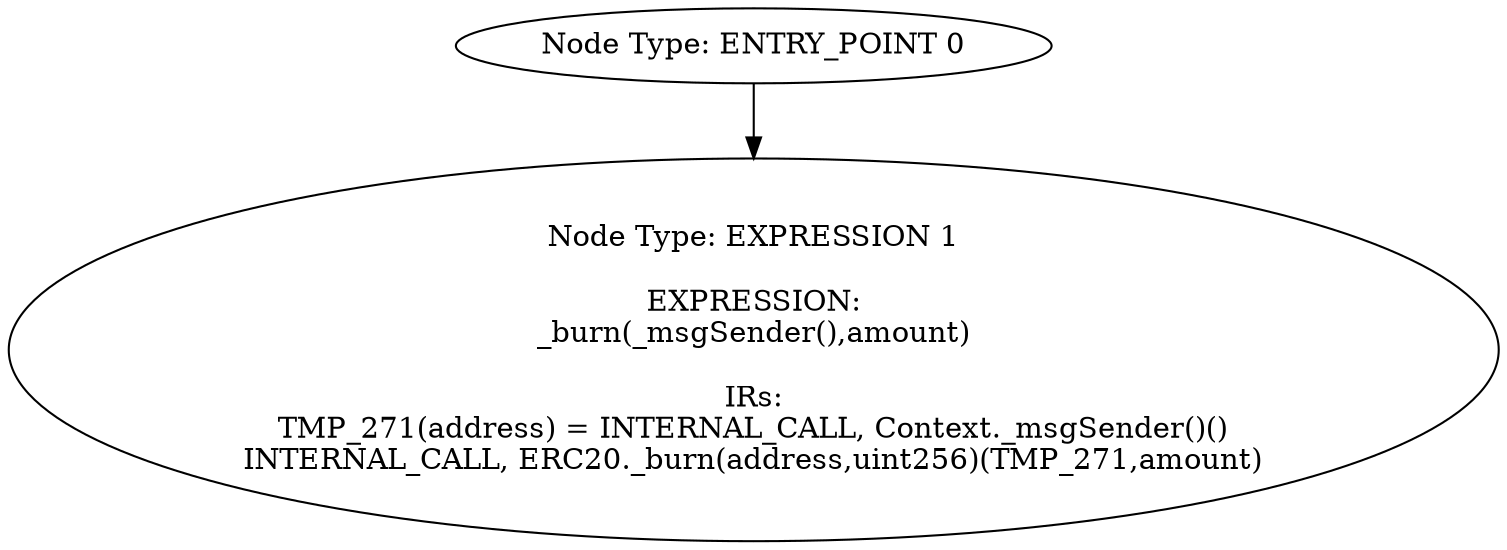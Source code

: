 digraph{
0[label="Node Type: ENTRY_POINT 0
"];
0->1;
1[label="Node Type: EXPRESSION 1

EXPRESSION:
_burn(_msgSender(),amount)

IRs:
TMP_271(address) = INTERNAL_CALL, Context._msgSender()()
INTERNAL_CALL, ERC20._burn(address,uint256)(TMP_271,amount)"];
}
